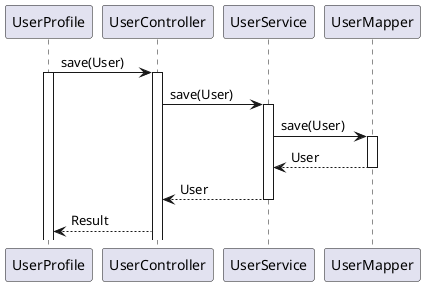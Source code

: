 @startuml
UserProfile -> UserController: save(User)
activate UserProfile
activate UserController

UserController -> UserService: save(User)
activate UserService

UserService -> UserMapper: save(User)
activate UserMapper

UserMapper --> UserService: User
deactivate UserMapper

UserService --> UserController: User
deactivate UserService

UserController --> UserProfile: Result

@enduml